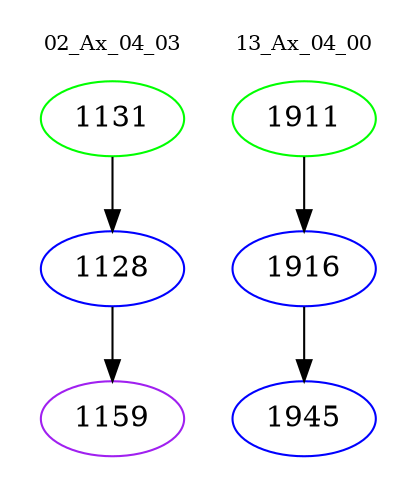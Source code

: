 digraph{
subgraph cluster_0 {
color = white
label = "02_Ax_04_03";
fontsize=10;
T0_1131 [label="1131", color="green"]
T0_1131 -> T0_1128 [color="black"]
T0_1128 [label="1128", color="blue"]
T0_1128 -> T0_1159 [color="black"]
T0_1159 [label="1159", color="purple"]
}
subgraph cluster_1 {
color = white
label = "13_Ax_04_00";
fontsize=10;
T1_1911 [label="1911", color="green"]
T1_1911 -> T1_1916 [color="black"]
T1_1916 [label="1916", color="blue"]
T1_1916 -> T1_1945 [color="black"]
T1_1945 [label="1945", color="blue"]
}
}
